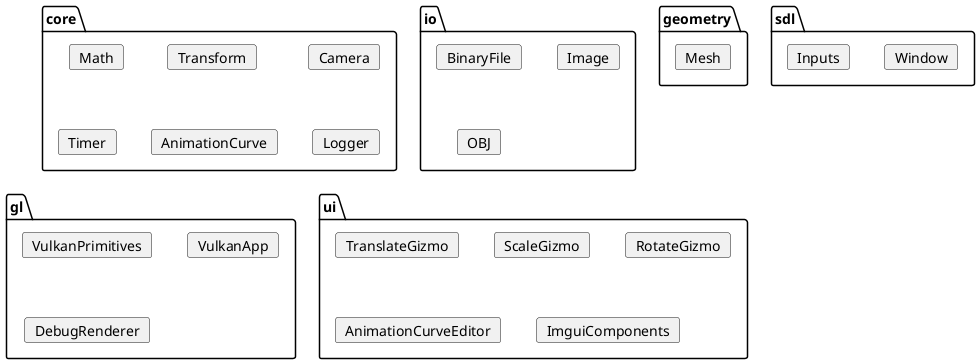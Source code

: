 @startuml

package core {
    card Math
    card Transform
    card Camera
    card Timer
    card AnimationCurve
    card Logger
}

package io {
    card BinaryFile
    card Image
    card OBJ
}

package gl {
    card VulkanPrimitives
    card VulkanApp
    card DebugRenderer
} 

package geometry {
    card Mesh
}

package ui {
    card TranslateGizmo
    card ScaleGizmo
    card RotateGizmo
    card AnimationCurveEditor
    card ImguiComponents 
}

package sdl {
    card Window
    card Inputs
}

@enduml

